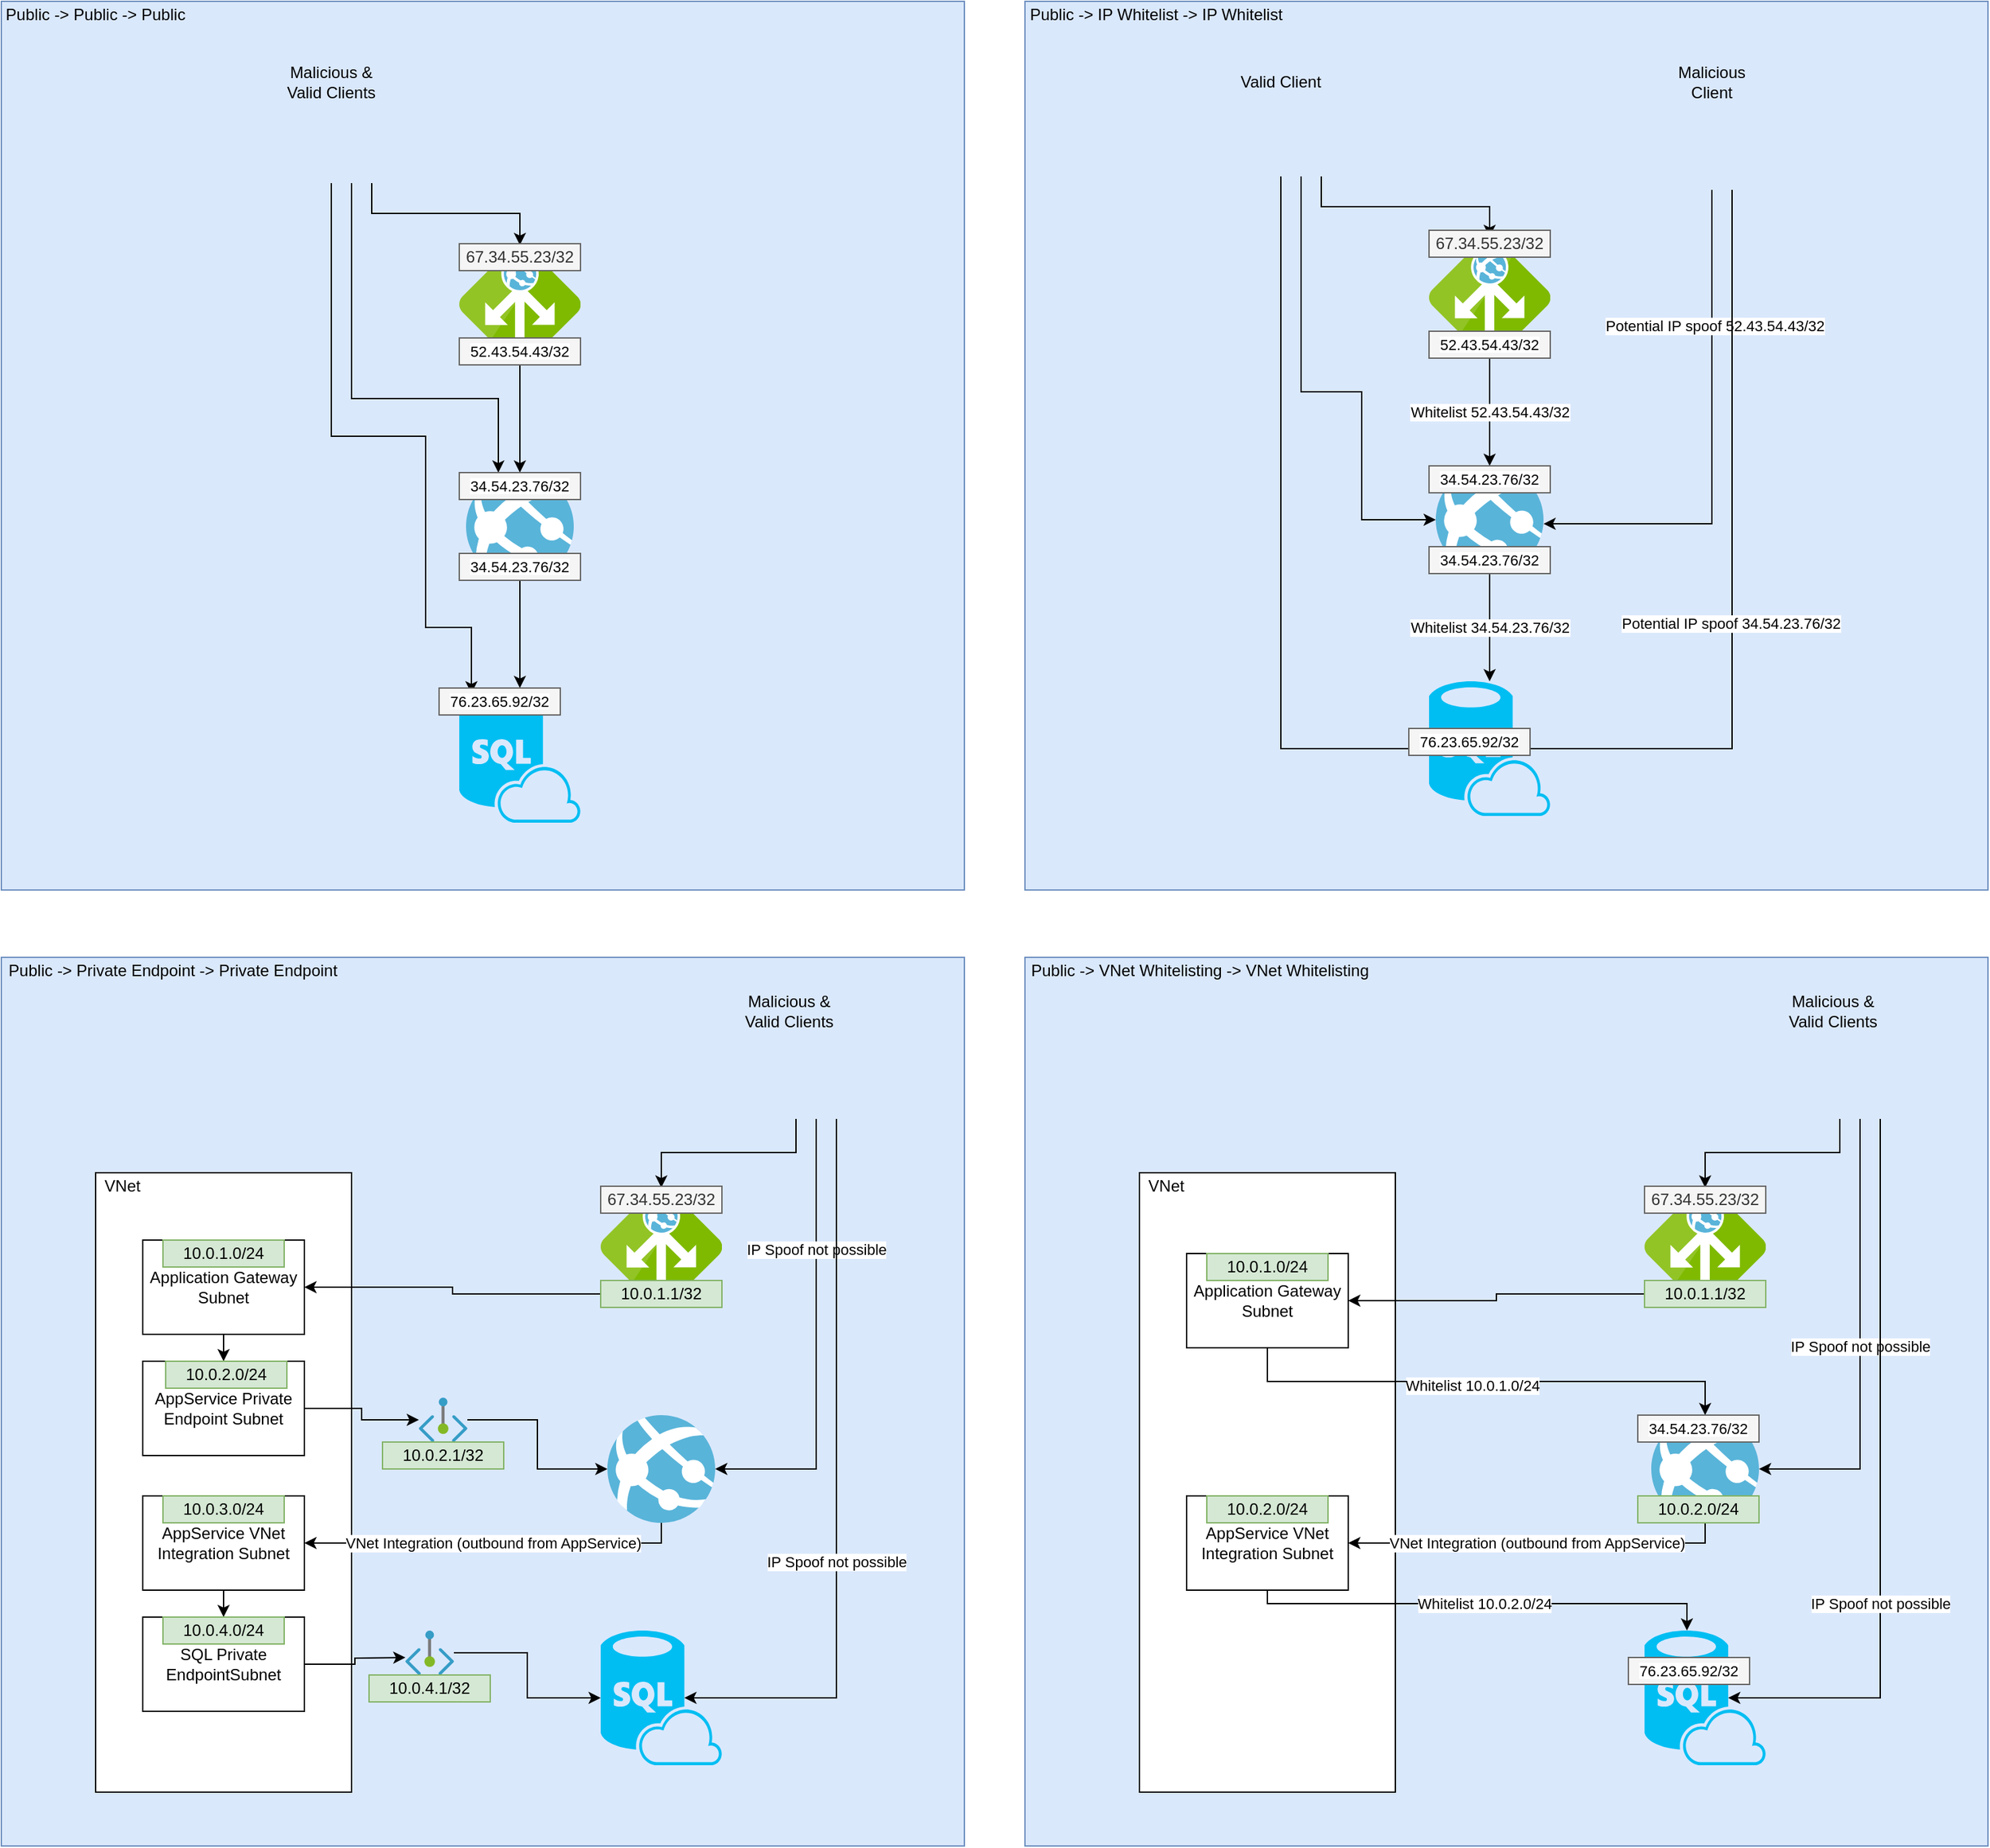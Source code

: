 <mxfile version="14.9.4" type="device"><diagram id="t5SFjWVBK7aVbgwF-3na" name="Page-1"><mxGraphModel dx="1718" dy="888" grid="1" gridSize="10" guides="1" tooltips="1" connect="1" arrows="1" fold="1" page="1" pageScale="1" pageWidth="850" pageHeight="1100" math="0" shadow="0"><root><mxCell id="0"/><mxCell id="1" parent="0"/><mxCell id="CFcQmmXyIunf9TlBARv3-67" value="" style="rounded=0;whiteSpace=wrap;html=1;fillColor=#dae8fc;strokeColor=#6c8ebf;" vertex="1" parent="1"><mxGeometry x="790" y="30" width="715" height="660" as="geometry"/></mxCell><mxCell id="CFcQmmXyIunf9TlBARv3-65" value="" style="rounded=0;whiteSpace=wrap;html=1;fillColor=#dae8fc;strokeColor=#6c8ebf;" vertex="1" parent="1"><mxGeometry x="30" y="30" width="715" height="660" as="geometry"/></mxCell><mxCell id="CFcQmmXyIunf9TlBARv3-64" value="" style="rounded=0;whiteSpace=wrap;html=1;fillColor=#dae8fc;strokeColor=#6c8ebf;" vertex="1" parent="1"><mxGeometry x="30" y="740" width="715" height="660" as="geometry"/></mxCell><mxCell id="CFcQmmXyIunf9TlBARv3-1" value="" style="rounded=0;whiteSpace=wrap;html=1;" vertex="1" parent="1"><mxGeometry x="100" y="900" width="190" height="460" as="geometry"/></mxCell><mxCell id="CFcQmmXyIunf9TlBARv3-2" value="VNet" style="text;html=1;strokeColor=none;fillColor=none;align=center;verticalAlign=middle;whiteSpace=wrap;rounded=0;" vertex="1" parent="1"><mxGeometry x="100" y="900" width="40" height="20" as="geometry"/></mxCell><mxCell id="CFcQmmXyIunf9TlBARv3-89" style="edgeStyle=orthogonalEdgeStyle;rounded=0;orthogonalLoop=1;jettySize=auto;html=1;exitX=0.5;exitY=1;exitDx=0;exitDy=0;entryX=0.5;entryY=0;entryDx=0;entryDy=0;" edge="1" parent="1" source="CFcQmmXyIunf9TlBARv3-3" target="CFcQmmXyIunf9TlBARv3-4"><mxGeometry relative="1" as="geometry"/></mxCell><mxCell id="CFcQmmXyIunf9TlBARv3-3" value="AppService VNet Integration Subnet" style="rounded=0;whiteSpace=wrap;html=1;" vertex="1" parent="1"><mxGeometry x="135" y="1140" width="120" height="70" as="geometry"/></mxCell><mxCell id="CFcQmmXyIunf9TlBARv3-83" value="" style="edgeStyle=orthogonalEdgeStyle;rounded=0;orthogonalLoop=1;jettySize=auto;html=1;" edge="1" parent="1" source="CFcQmmXyIunf9TlBARv3-4"><mxGeometry relative="1" as="geometry"><mxPoint x="330" y="1260" as="targetPoint"/></mxGeometry></mxCell><mxCell id="CFcQmmXyIunf9TlBARv3-4" value="SQL Private EndpointSubnet" style="rounded=0;whiteSpace=wrap;html=1;" vertex="1" parent="1"><mxGeometry x="135" y="1230" width="120" height="70" as="geometry"/></mxCell><mxCell id="CFcQmmXyIunf9TlBARv3-77" value="VNet Integration (outbound from AppService)" style="edgeStyle=orthogonalEdgeStyle;rounded=0;orthogonalLoop=1;jettySize=auto;html=1;entryX=1;entryY=0.5;entryDx=0;entryDy=0;" edge="1" parent="1" source="CFcQmmXyIunf9TlBARv3-5" target="CFcQmmXyIunf9TlBARv3-3"><mxGeometry relative="1" as="geometry"><Array as="points"><mxPoint x="520" y="1175"/></Array></mxGeometry></mxCell><mxCell id="CFcQmmXyIunf9TlBARv3-5" value="" style="aspect=fixed;html=1;points=[];align=center;image;fontSize=12;image=img/lib/mscae/App_Services.svg;" vertex="1" parent="1"><mxGeometry x="480" y="1080" width="80" height="80" as="geometry"/></mxCell><mxCell id="CFcQmmXyIunf9TlBARv3-80" style="edgeStyle=orthogonalEdgeStyle;rounded=0;orthogonalLoop=1;jettySize=auto;html=1;exitX=0.5;exitY=1;exitDx=0;exitDy=0;entryX=0.5;entryY=0;entryDx=0;entryDy=0;" edge="1" parent="1" source="CFcQmmXyIunf9TlBARv3-7" target="CFcQmmXyIunf9TlBARv3-8"><mxGeometry relative="1" as="geometry"/></mxCell><mxCell id="CFcQmmXyIunf9TlBARv3-7" value="Application Gateway Subnet" style="rounded=0;whiteSpace=wrap;html=1;" vertex="1" parent="1"><mxGeometry x="135" y="950" width="120" height="70" as="geometry"/></mxCell><mxCell id="CFcQmmXyIunf9TlBARv3-81" style="edgeStyle=orthogonalEdgeStyle;rounded=0;orthogonalLoop=1;jettySize=auto;html=1;exitX=1;exitY=0.5;exitDx=0;exitDy=0;" edge="1" parent="1" source="CFcQmmXyIunf9TlBARv3-8" target="CFcQmmXyIunf9TlBARv3-68"><mxGeometry relative="1" as="geometry"/></mxCell><mxCell id="CFcQmmXyIunf9TlBARv3-8" value="AppService Private Endpoint Subnet" style="rounded=0;whiteSpace=wrap;html=1;" vertex="1" parent="1"><mxGeometry x="135" y="1040" width="120" height="70" as="geometry"/></mxCell><mxCell id="CFcQmmXyIunf9TlBARv3-9" value="" style="aspect=fixed;html=1;points=[];align=center;image;fontSize=12;image=img/lib/mscae/Application_Gateway.svg;" vertex="1" parent="1"><mxGeometry x="475" y="910" width="90" height="90" as="geometry"/></mxCell><mxCell id="CFcQmmXyIunf9TlBARv3-10" value="" style="verticalLabelPosition=bottom;html=1;verticalAlign=top;align=center;strokeColor=none;fillColor=#00BEF2;shape=mxgraph.azure.sql_database_sql_azure;" vertex="1" parent="1"><mxGeometry x="475" y="1240" width="90" height="100" as="geometry"/></mxCell><mxCell id="CFcQmmXyIunf9TlBARv3-13" value="" style="edgeStyle=orthogonalEdgeStyle;rounded=0;orthogonalLoop=1;jettySize=auto;html=1;" edge="1" parent="1" source="CFcQmmXyIunf9TlBARv3-14" target="CFcQmmXyIunf9TlBARv3-17"><mxGeometry relative="1" as="geometry"/></mxCell><mxCell id="CFcQmmXyIunf9TlBARv3-14" value="" style="aspect=fixed;html=1;points=[];align=center;image;fontSize=12;image=img/lib/mscae/App_Services.svg;" vertex="1" parent="1"><mxGeometry x="375" y="380" width="80" height="80" as="geometry"/></mxCell><mxCell id="CFcQmmXyIunf9TlBARv3-15" value="" style="edgeStyle=orthogonalEdgeStyle;rounded=0;orthogonalLoop=1;jettySize=auto;html=1;" edge="1" parent="1" source="CFcQmmXyIunf9TlBARv3-16" target="CFcQmmXyIunf9TlBARv3-14"><mxGeometry relative="1" as="geometry"/></mxCell><mxCell id="CFcQmmXyIunf9TlBARv3-16" value="" style="aspect=fixed;html=1;points=[];align=center;image;fontSize=12;image=img/lib/mscae/Application_Gateway.svg;" vertex="1" parent="1"><mxGeometry x="370" y="210" width="90" height="90" as="geometry"/></mxCell><mxCell id="CFcQmmXyIunf9TlBARv3-17" value="" style="verticalLabelPosition=bottom;html=1;verticalAlign=top;align=center;strokeColor=none;fillColor=#00BEF2;shape=mxgraph.azure.sql_database_sql_azure;" vertex="1" parent="1"><mxGeometry x="370" y="540" width="90" height="100" as="geometry"/></mxCell><mxCell id="CFcQmmXyIunf9TlBARv3-18" value="Public -&amp;gt; Public -&amp;gt; Public" style="text;html=1;strokeColor=none;fillColor=none;align=center;verticalAlign=middle;whiteSpace=wrap;rounded=0;" vertex="1" parent="1"><mxGeometry x="30" y="30" width="140" height="20" as="geometry"/></mxCell><mxCell id="CFcQmmXyIunf9TlBARv3-19" value="Public -&amp;gt; Private Endpoint -&amp;gt; Private Endpoint" style="text;html=1;strokeColor=none;fillColor=none;align=center;verticalAlign=middle;whiteSpace=wrap;rounded=0;" vertex="1" parent="1"><mxGeometry x="30" y="740" width="255" height="20" as="geometry"/></mxCell><mxCell id="CFcQmmXyIunf9TlBARv3-20" value="Whitelist 34.54.23.76/32" style="edgeStyle=orthogonalEdgeStyle;rounded=0;orthogonalLoop=1;jettySize=auto;html=1;" edge="1" parent="1" source="CFcQmmXyIunf9TlBARv3-21" target="CFcQmmXyIunf9TlBARv3-24"><mxGeometry relative="1" as="geometry"/></mxCell><mxCell id="CFcQmmXyIunf9TlBARv3-21" value="" style="aspect=fixed;html=1;points=[];align=center;image;fontSize=12;image=img/lib/mscae/App_Services.svg;" vertex="1" parent="1"><mxGeometry x="1095" y="375" width="80" height="80" as="geometry"/></mxCell><mxCell id="CFcQmmXyIunf9TlBARv3-22" value="Whitelist 52.43.54.43/32" style="edgeStyle=orthogonalEdgeStyle;rounded=0;orthogonalLoop=1;jettySize=auto;html=1;" edge="1" parent="1" source="CFcQmmXyIunf9TlBARv3-23" target="CFcQmmXyIunf9TlBARv3-21"><mxGeometry relative="1" as="geometry"/></mxCell><mxCell id="CFcQmmXyIunf9TlBARv3-23" value="" style="aspect=fixed;html=1;points=[];align=center;image;fontSize=12;image=img/lib/mscae/Application_Gateway.svg;" vertex="1" parent="1"><mxGeometry x="1090" y="205" width="90" height="90" as="geometry"/></mxCell><mxCell id="CFcQmmXyIunf9TlBARv3-24" value="" style="verticalLabelPosition=bottom;html=1;verticalAlign=top;align=center;strokeColor=none;fillColor=#00BEF2;shape=mxgraph.azure.sql_database_sql_azure;" vertex="1" parent="1"><mxGeometry x="1090" y="535" width="90" height="100" as="geometry"/></mxCell><mxCell id="CFcQmmXyIunf9TlBARv3-25" value="Public -&amp;gt; IP Whitelist -&amp;gt; IP Whitelist" style="text;html=1;strokeColor=none;fillColor=none;align=center;verticalAlign=middle;whiteSpace=wrap;rounded=0;" vertex="1" parent="1"><mxGeometry x="790" y="30" width="195" height="20" as="geometry"/></mxCell><mxCell id="CFcQmmXyIunf9TlBARv3-27" style="edgeStyle=orthogonalEdgeStyle;rounded=0;orthogonalLoop=1;jettySize=auto;html=1;exitX=1;exitY=1;exitDx=0;exitDy=0;entryX=0.5;entryY=0.011;entryDx=0;entryDy=0;entryPerimeter=0;" edge="1" parent="1" source="CFcQmmXyIunf9TlBARv3-26" target="CFcQmmXyIunf9TlBARv3-16"><mxGeometry relative="1" as="geometry"/></mxCell><mxCell id="CFcQmmXyIunf9TlBARv3-28" style="edgeStyle=orthogonalEdgeStyle;rounded=0;orthogonalLoop=1;jettySize=auto;html=1;exitX=0.75;exitY=1;exitDx=0;exitDy=0;entryX=0.3;entryY=0;entryDx=0;entryDy=0;entryPerimeter=0;" edge="1" parent="1" source="CFcQmmXyIunf9TlBARv3-26" target="CFcQmmXyIunf9TlBARv3-14"><mxGeometry relative="1" as="geometry"><Array as="points"><mxPoint x="290" y="325"/><mxPoint x="399" y="325"/></Array></mxGeometry></mxCell><mxCell id="CFcQmmXyIunf9TlBARv3-29" style="edgeStyle=orthogonalEdgeStyle;rounded=0;orthogonalLoop=1;jettySize=auto;html=1;exitX=0.5;exitY=1;exitDx=0;exitDy=0;entryX=0.1;entryY=0.04;entryDx=0;entryDy=0;entryPerimeter=0;" edge="1" parent="1" source="CFcQmmXyIunf9TlBARv3-26" target="CFcQmmXyIunf9TlBARv3-17"><mxGeometry relative="1" as="geometry"><Array as="points"><mxPoint x="275" y="353"/><mxPoint x="345" y="353"/><mxPoint x="345" y="495"/><mxPoint x="379" y="495"/></Array></mxGeometry></mxCell><mxCell id="CFcQmmXyIunf9TlBARv3-26" value="" style="shape=image;html=1;verticalAlign=top;verticalLabelPosition=bottom;labelBackgroundColor=#ffffff;imageAspect=0;aspect=fixed;image=https://cdn2.iconfinder.com/data/icons/picol-vector/32/questionmark-128.png" vertex="1" parent="1"><mxGeometry x="245" y="105" width="60" height="60" as="geometry"/></mxCell><mxCell id="CFcQmmXyIunf9TlBARv3-31" style="edgeStyle=orthogonalEdgeStyle;rounded=0;orthogonalLoop=1;jettySize=auto;html=1;exitX=1;exitY=1;exitDx=0;exitDy=0;" edge="1" parent="1" source="CFcQmmXyIunf9TlBARv3-30" target="CFcQmmXyIunf9TlBARv3-23"><mxGeometry relative="1" as="geometry"/></mxCell><mxCell id="CFcQmmXyIunf9TlBARv3-32" style="edgeStyle=orthogonalEdgeStyle;rounded=0;orthogonalLoop=1;jettySize=auto;html=1;exitX=0.75;exitY=1;exitDx=0;exitDy=0;" edge="1" parent="1" source="CFcQmmXyIunf9TlBARv3-30" target="CFcQmmXyIunf9TlBARv3-21"><mxGeometry relative="1" as="geometry"><Array as="points"><mxPoint x="995" y="320"/><mxPoint x="1040" y="320"/><mxPoint x="1040" y="415"/></Array></mxGeometry></mxCell><mxCell id="CFcQmmXyIunf9TlBARv3-33" style="edgeStyle=orthogonalEdgeStyle;rounded=0;orthogonalLoop=1;jettySize=auto;html=1;exitX=0.5;exitY=1;exitDx=0;exitDy=0;entryX=0;entryY=0.5;entryDx=0;entryDy=0;entryPerimeter=0;" edge="1" parent="1" source="CFcQmmXyIunf9TlBARv3-30" target="CFcQmmXyIunf9TlBARv3-24"><mxGeometry relative="1" as="geometry"/></mxCell><mxCell id="CFcQmmXyIunf9TlBARv3-30" value="" style="shape=image;html=1;verticalAlign=top;verticalLabelPosition=bottom;labelBackgroundColor=#ffffff;imageAspect=0;aspect=fixed;image=https://cdn2.iconfinder.com/data/icons/picol-vector/32/questionmark-128.png" vertex="1" parent="1"><mxGeometry x="950" y="100" width="60" height="60" as="geometry"/></mxCell><mxCell id="CFcQmmXyIunf9TlBARv3-37" value="" style="shape=image;html=1;verticalAlign=top;verticalLabelPosition=bottom;labelBackgroundColor=#ffffff;imageAspect=0;aspect=fixed;image=https://cdn4.iconfinder.com/data/icons/32x32-free-design-icons/32/Delete.png" vertex="1" parent="1"><mxGeometry x="1005" y="305" width="32" height="32" as="geometry"/></mxCell><mxCell id="CFcQmmXyIunf9TlBARv3-38" value="" style="shape=image;html=1;verticalAlign=top;verticalLabelPosition=bottom;labelBackgroundColor=#ffffff;imageAspect=0;aspect=fixed;image=https://cdn4.iconfinder.com/data/icons/32x32-free-design-icons/32/Delete.png" vertex="1" parent="1"><mxGeometry x="1005" y="570" width="32" height="32" as="geometry"/></mxCell><mxCell id="CFcQmmXyIunf9TlBARv3-40" style="edgeStyle=orthogonalEdgeStyle;rounded=0;orthogonalLoop=1;jettySize=auto;html=1;exitX=0.5;exitY=1;exitDx=0;exitDy=0;entryX=1;entryY=0.538;entryDx=0;entryDy=0;entryPerimeter=0;" edge="1" parent="1" source="CFcQmmXyIunf9TlBARv3-39" target="CFcQmmXyIunf9TlBARv3-21"><mxGeometry relative="1" as="geometry"/></mxCell><mxCell id="CFcQmmXyIunf9TlBARv3-41" value="Potential IP spoof 52.43.54.43/32" style="edgeLabel;html=1;align=center;verticalAlign=middle;resizable=0;points=[];" vertex="1" connectable="0" parent="CFcQmmXyIunf9TlBARv3-40"><mxGeometry x="-0.458" y="2" relative="1" as="geometry"><mxPoint as="offset"/></mxGeometry></mxCell><mxCell id="CFcQmmXyIunf9TlBARv3-42" style="edgeStyle=orthogonalEdgeStyle;rounded=0;orthogonalLoop=1;jettySize=auto;html=1;exitX=0.75;exitY=1;exitDx=0;exitDy=0;entryX=0.69;entryY=0.5;entryDx=0;entryDy=0;entryPerimeter=0;" edge="1" parent="1" source="CFcQmmXyIunf9TlBARv3-39" target="CFcQmmXyIunf9TlBARv3-24"><mxGeometry relative="1" as="geometry"><Array as="points"><mxPoint x="1315" y="585"/></Array></mxGeometry></mxCell><mxCell id="CFcQmmXyIunf9TlBARv3-43" value="Potential IP spoof 34.54.23.76/32" style="edgeLabel;html=1;align=center;verticalAlign=middle;resizable=0;points=[];" vertex="1" connectable="0" parent="CFcQmmXyIunf9TlBARv3-42"><mxGeometry x="0.113" y="-1" relative="1" as="geometry"><mxPoint as="offset"/></mxGeometry></mxCell><mxCell id="CFcQmmXyIunf9TlBARv3-39" value="" style="shape=image;html=1;verticalAlign=top;verticalLabelPosition=bottom;labelBackgroundColor=#ffffff;imageAspect=0;aspect=fixed;image=https://cdn2.iconfinder.com/data/icons/picol-vector/32/questionmark-128.png" vertex="1" parent="1"><mxGeometry x="1270" y="110" width="60" height="60" as="geometry"/></mxCell><mxCell id="CFcQmmXyIunf9TlBARv3-44" value="Malicious Client" style="text;html=1;strokeColor=none;fillColor=none;align=center;verticalAlign=middle;whiteSpace=wrap;rounded=0;" vertex="1" parent="1"><mxGeometry x="1265" y="80" width="70" height="20" as="geometry"/></mxCell><mxCell id="CFcQmmXyIunf9TlBARv3-45" value="Valid Client" style="text;html=1;strokeColor=none;fillColor=none;align=center;verticalAlign=middle;whiteSpace=wrap;rounded=0;" vertex="1" parent="1"><mxGeometry x="945" y="80" width="70" height="20" as="geometry"/></mxCell><mxCell id="CFcQmmXyIunf9TlBARv3-46" value="Malicious &amp;amp; Valid Clients" style="text;html=1;strokeColor=none;fillColor=none;align=center;verticalAlign=middle;whiteSpace=wrap;rounded=0;" vertex="1" parent="1"><mxGeometry x="240" y="80" width="70" height="20" as="geometry"/></mxCell><mxCell id="CFcQmmXyIunf9TlBARv3-49" style="edgeStyle=orthogonalEdgeStyle;rounded=0;orthogonalLoop=1;jettySize=auto;html=1;exitX=0.5;exitY=1;exitDx=0;exitDy=0;entryX=0.5;entryY=0.011;entryDx=0;entryDy=0;entryPerimeter=0;" edge="1" parent="1" source="CFcQmmXyIunf9TlBARv3-47" target="CFcQmmXyIunf9TlBARv3-9"><mxGeometry relative="1" as="geometry"/></mxCell><mxCell id="CFcQmmXyIunf9TlBARv3-85" style="edgeStyle=orthogonalEdgeStyle;rounded=0;orthogonalLoop=1;jettySize=auto;html=1;exitX=0.75;exitY=1;exitDx=0;exitDy=0;" edge="1" parent="1" source="CFcQmmXyIunf9TlBARv3-47" target="CFcQmmXyIunf9TlBARv3-5"><mxGeometry relative="1" as="geometry"><Array as="points"><mxPoint x="635" y="1120"/></Array></mxGeometry></mxCell><mxCell id="CFcQmmXyIunf9TlBARv3-133" value="IP Spoof not possible" style="edgeLabel;html=1;align=center;verticalAlign=middle;resizable=0;points=[];" vertex="1" connectable="0" parent="CFcQmmXyIunf9TlBARv3-85"><mxGeometry x="-0.421" relative="1" as="geometry"><mxPoint as="offset"/></mxGeometry></mxCell><mxCell id="CFcQmmXyIunf9TlBARv3-87" style="edgeStyle=orthogonalEdgeStyle;rounded=0;orthogonalLoop=1;jettySize=auto;html=1;exitX=1;exitY=1;exitDx=0;exitDy=0;entryX=0.69;entryY=0.5;entryDx=0;entryDy=0;entryPerimeter=0;" edge="1" parent="1" source="CFcQmmXyIunf9TlBARv3-47" target="CFcQmmXyIunf9TlBARv3-10"><mxGeometry relative="1" as="geometry"><Array as="points"><mxPoint x="650" y="1290"/></Array></mxGeometry></mxCell><mxCell id="CFcQmmXyIunf9TlBARv3-134" value="IP Spoof not possible" style="edgeLabel;html=1;align=center;verticalAlign=middle;resizable=0;points=[];" vertex="1" connectable="0" parent="CFcQmmXyIunf9TlBARv3-87"><mxGeometry x="0.212" relative="1" as="geometry"><mxPoint as="offset"/></mxGeometry></mxCell><mxCell id="CFcQmmXyIunf9TlBARv3-47" value="&lt;br&gt;" style="shape=image;html=1;verticalAlign=top;verticalLabelPosition=bottom;labelBackgroundColor=#ffffff;imageAspect=0;aspect=fixed;image=https://cdn2.iconfinder.com/data/icons/picol-vector/32/questionmark-128.png" vertex="1" parent="1"><mxGeometry x="590" y="800" width="60" height="60" as="geometry"/></mxCell><mxCell id="CFcQmmXyIunf9TlBARv3-48" value="Malicious &amp;amp; Valid Clients" style="text;html=1;strokeColor=none;fillColor=none;align=center;verticalAlign=middle;whiteSpace=wrap;rounded=0;" vertex="1" parent="1"><mxGeometry x="580" y="770" width="70" height="20" as="geometry"/></mxCell><mxCell id="CFcQmmXyIunf9TlBARv3-50" value="&#10;&#10;&lt;span style=&quot;color: rgb(0, 0, 0); font-family: helvetica; font-size: 11px; font-style: normal; font-weight: 400; letter-spacing: normal; text-align: center; text-indent: 0px; text-transform: none; word-spacing: 0px; background-color: rgb(255, 255, 255); display: inline; float: none;&quot;&gt;52.43.54.43/32&lt;/span&gt;&#10;&#10;" style="text;html=1;strokeColor=#666666;fillColor=#f5f5f5;align=center;verticalAlign=middle;whiteSpace=wrap;rounded=0;fontColor=#333333;" vertex="1" parent="1"><mxGeometry x="1090" y="275" width="90" height="20" as="geometry"/></mxCell><mxCell id="CFcQmmXyIunf9TlBARv3-52" value="67.34.55.23/32" style="text;html=1;align=center;verticalAlign=middle;whiteSpace=wrap;rounded=0;fillColor=#f5f5f5;strokeColor=#666666;fontColor=#333333;" vertex="1" parent="1"><mxGeometry x="1090" y="200" width="90" height="20" as="geometry"/></mxCell><mxCell id="CFcQmmXyIunf9TlBARv3-53" value="&lt;span style=&quot;color: rgb(0 , 0 , 0) ; font-size: 11px ; background-color: rgb(255 , 255 , 255)&quot;&gt;34.54.23.76/32&lt;/span&gt;" style="text;html=1;strokeColor=#666666;fillColor=#f5f5f5;align=center;verticalAlign=middle;whiteSpace=wrap;rounded=0;fontColor=#333333;" vertex="1" parent="1"><mxGeometry x="1090" y="375" width="90" height="20" as="geometry"/></mxCell><mxCell id="CFcQmmXyIunf9TlBARv3-54" value="67.34.55.23/32" style="text;html=1;align=center;verticalAlign=middle;whiteSpace=wrap;rounded=0;fillColor=#f5f5f5;strokeColor=#666666;fontColor=#333333;" vertex="1" parent="1"><mxGeometry x="475" y="910" width="90" height="20" as="geometry"/></mxCell><mxCell id="CFcQmmXyIunf9TlBARv3-55" value="67.34.55.23/32" style="text;html=1;align=center;verticalAlign=middle;whiteSpace=wrap;rounded=0;fillColor=#f5f5f5;strokeColor=#666666;fontColor=#333333;" vertex="1" parent="1"><mxGeometry x="370" y="210" width="90" height="20" as="geometry"/></mxCell><mxCell id="CFcQmmXyIunf9TlBARv3-56" value="&#10;&#10;&lt;span style=&quot;color: rgb(0, 0, 0); font-family: helvetica; font-size: 11px; font-style: normal; font-weight: 400; letter-spacing: normal; text-align: center; text-indent: 0px; text-transform: none; word-spacing: 0px; background-color: rgb(255, 255, 255); display: inline; float: none;&quot;&gt;52.43.54.43/32&lt;/span&gt;&#10;&#10;" style="text;html=1;strokeColor=#666666;fillColor=#f5f5f5;align=center;verticalAlign=middle;whiteSpace=wrap;rounded=0;fontColor=#333333;" vertex="1" parent="1"><mxGeometry x="370" y="280" width="90" height="20" as="geometry"/></mxCell><mxCell id="CFcQmmXyIunf9TlBARv3-57" value="&lt;span style=&quot;color: rgb(0 , 0 , 0) ; font-size: 11px ; background-color: rgb(255 , 255 , 255)&quot;&gt;34.54.23.76/32&lt;/span&gt;" style="text;html=1;strokeColor=#666666;fillColor=#f5f5f5;align=center;verticalAlign=middle;whiteSpace=wrap;rounded=0;fontColor=#333333;" vertex="1" parent="1"><mxGeometry x="370" y="380" width="90" height="20" as="geometry"/></mxCell><mxCell id="CFcQmmXyIunf9TlBARv3-58" value="&lt;span style=&quot;color: rgb(0 , 0 , 0) ; font-size: 11px ; background-color: rgb(255 , 255 , 255)&quot;&gt;76.23.65.92/32&lt;/span&gt;" style="text;html=1;strokeColor=#666666;fillColor=#f5f5f5;align=center;verticalAlign=middle;whiteSpace=wrap;rounded=0;fontColor=#333333;" vertex="1" parent="1"><mxGeometry x="1075" y="570" width="90" height="20" as="geometry"/></mxCell><mxCell id="CFcQmmXyIunf9TlBARv3-59" value="&lt;span style=&quot;color: rgb(0 , 0 , 0) ; font-size: 11px ; background-color: rgb(255 , 255 , 255)&quot;&gt;76.23.65.92/32&lt;/span&gt;" style="text;html=1;strokeColor=#666666;fillColor=#f5f5f5;align=center;verticalAlign=middle;whiteSpace=wrap;rounded=0;fontColor=#333333;" vertex="1" parent="1"><mxGeometry x="355" y="540" width="90" height="20" as="geometry"/></mxCell><mxCell id="CFcQmmXyIunf9TlBARv3-60" value="&lt;span style=&quot;color: rgb(0 , 0 , 0) ; font-size: 11px ; background-color: rgb(255 , 255 , 255)&quot;&gt;34.54.23.76/32&lt;/span&gt;" style="text;html=1;strokeColor=#666666;fillColor=#f5f5f5;align=center;verticalAlign=middle;whiteSpace=wrap;rounded=0;fontColor=#333333;" vertex="1" parent="1"><mxGeometry x="370" y="440" width="90" height="20" as="geometry"/></mxCell><mxCell id="CFcQmmXyIunf9TlBARv3-61" value="&lt;span style=&quot;color: rgb(0 , 0 , 0) ; font-size: 11px ; background-color: rgb(255 , 255 , 255)&quot;&gt;34.54.23.76/32&lt;/span&gt;" style="text;html=1;strokeColor=#666666;fillColor=#f5f5f5;align=center;verticalAlign=middle;whiteSpace=wrap;rounded=0;fontColor=#333333;" vertex="1" parent="1"><mxGeometry x="1090" y="435" width="90" height="20" as="geometry"/></mxCell><mxCell id="CFcQmmXyIunf9TlBARv3-82" value="" style="edgeStyle=orthogonalEdgeStyle;rounded=0;orthogonalLoop=1;jettySize=auto;html=1;" edge="1" parent="1" source="CFcQmmXyIunf9TlBARv3-68" target="CFcQmmXyIunf9TlBARv3-5"><mxGeometry relative="1" as="geometry"/></mxCell><mxCell id="CFcQmmXyIunf9TlBARv3-68" value="" style="aspect=fixed;html=1;points=[];align=center;image;fontSize=12;image=img/lib/azure2/networking/Private_Endpoint.svg;" vertex="1" parent="1"><mxGeometry x="340" y="1067" width="36" height="33" as="geometry"/></mxCell><mxCell id="CFcQmmXyIunf9TlBARv3-84" value="" style="edgeStyle=orthogonalEdgeStyle;rounded=0;orthogonalLoop=1;jettySize=auto;html=1;" edge="1" parent="1" source="CFcQmmXyIunf9TlBARv3-71" target="CFcQmmXyIunf9TlBARv3-10"><mxGeometry relative="1" as="geometry"/></mxCell><mxCell id="CFcQmmXyIunf9TlBARv3-71" value="" style="aspect=fixed;html=1;points=[];align=center;image;fontSize=12;image=img/lib/azure2/networking/Private_Endpoint.svg;" vertex="1" parent="1"><mxGeometry x="330" y="1240" width="36" height="33" as="geometry"/></mxCell><mxCell id="CFcQmmXyIunf9TlBARv3-79" value="" style="edgeStyle=orthogonalEdgeStyle;rounded=0;orthogonalLoop=1;jettySize=auto;html=1;entryX=1;entryY=0.5;entryDx=0;entryDy=0;" edge="1" parent="1" source="CFcQmmXyIunf9TlBARv3-74" target="CFcQmmXyIunf9TlBARv3-7"><mxGeometry relative="1" as="geometry"/></mxCell><mxCell id="CFcQmmXyIunf9TlBARv3-74" value="10.0.1.1/32" style="text;html=1;align=center;verticalAlign=middle;whiteSpace=wrap;rounded=0;fillColor=#d5e8d4;strokeColor=#82b366;" vertex="1" parent="1"><mxGeometry x="475" y="980" width="90" height="20" as="geometry"/></mxCell><mxCell id="CFcQmmXyIunf9TlBARv3-75" value="10.0.2.1/32" style="text;html=1;align=center;verticalAlign=middle;whiteSpace=wrap;rounded=0;fillColor=#d5e8d4;strokeColor=#82b366;" vertex="1" parent="1"><mxGeometry x="313" y="1100" width="90" height="20" as="geometry"/></mxCell><mxCell id="CFcQmmXyIunf9TlBARv3-76" value="10.0.4.1/32" style="text;html=1;align=center;verticalAlign=middle;whiteSpace=wrap;rounded=0;fillColor=#d5e8d4;strokeColor=#82b366;" vertex="1" parent="1"><mxGeometry x="303" y="1273" width="90" height="20" as="geometry"/></mxCell><mxCell id="CFcQmmXyIunf9TlBARv3-78" value="10.0.3.0/24" style="text;html=1;align=center;verticalAlign=middle;whiteSpace=wrap;rounded=0;fillColor=#d5e8d4;strokeColor=#82b366;" vertex="1" parent="1"><mxGeometry x="150" y="1140" width="90" height="20" as="geometry"/></mxCell><mxCell id="CFcQmmXyIunf9TlBARv3-86" value="" style="shape=image;html=1;verticalAlign=top;verticalLabelPosition=bottom;labelBackgroundColor=#ffffff;imageAspect=0;aspect=fixed;image=https://cdn4.iconfinder.com/data/icons/32x32-free-design-icons/32/Delete.png" vertex="1" parent="1"><mxGeometry x="587" y="1104" width="32" height="32" as="geometry"/></mxCell><mxCell id="CFcQmmXyIunf9TlBARv3-88" value="" style="shape=image;html=1;verticalAlign=top;verticalLabelPosition=bottom;labelBackgroundColor=#ffffff;imageAspect=0;aspect=fixed;image=https://cdn4.iconfinder.com/data/icons/32x32-free-design-icons/32/Delete.png" vertex="1" parent="1"><mxGeometry x="580" y="1274" width="32" height="32" as="geometry"/></mxCell><mxCell id="CFcQmmXyIunf9TlBARv3-90" value="" style="rounded=0;whiteSpace=wrap;html=1;fillColor=#dae8fc;strokeColor=#6c8ebf;" vertex="1" parent="1"><mxGeometry x="790" y="740" width="715" height="660" as="geometry"/></mxCell><mxCell id="CFcQmmXyIunf9TlBARv3-91" value="" style="rounded=0;whiteSpace=wrap;html=1;" vertex="1" parent="1"><mxGeometry x="875" y="900" width="190" height="460" as="geometry"/></mxCell><mxCell id="CFcQmmXyIunf9TlBARv3-92" value="VNet" style="text;html=1;strokeColor=none;fillColor=none;align=center;verticalAlign=middle;whiteSpace=wrap;rounded=0;" vertex="1" parent="1"><mxGeometry x="875" y="900" width="40" height="20" as="geometry"/></mxCell><mxCell id="CFcQmmXyIunf9TlBARv3-130" value="Whitelist 10.0.2.0/24" style="edgeStyle=orthogonalEdgeStyle;rounded=0;orthogonalLoop=1;jettySize=auto;html=1;exitX=0.5;exitY=1;exitDx=0;exitDy=0;entryX=0.35;entryY=0;entryDx=0;entryDy=0;entryPerimeter=0;" edge="1" parent="1" source="CFcQmmXyIunf9TlBARv3-94" target="CFcQmmXyIunf9TlBARv3-104"><mxGeometry relative="1" as="geometry"><Array as="points"><mxPoint x="970" y="1220"/><mxPoint x="1282" y="1220"/></Array></mxGeometry></mxCell><mxCell id="CFcQmmXyIunf9TlBARv3-94" value="AppService VNet Integration Subnet" style="rounded=0;whiteSpace=wrap;html=1;" vertex="1" parent="1"><mxGeometry x="910" y="1140" width="120" height="70" as="geometry"/></mxCell><mxCell id="CFcQmmXyIunf9TlBARv3-97" value="VNet Integration (outbound from AppService)" style="edgeStyle=orthogonalEdgeStyle;rounded=0;orthogonalLoop=1;jettySize=auto;html=1;entryX=1;entryY=0.5;entryDx=0;entryDy=0;" edge="1" parent="1" source="CFcQmmXyIunf9TlBARv3-98" target="CFcQmmXyIunf9TlBARv3-94"><mxGeometry relative="1" as="geometry"><Array as="points"><mxPoint x="1295" y="1175"/></Array></mxGeometry></mxCell><mxCell id="CFcQmmXyIunf9TlBARv3-98" value="" style="aspect=fixed;html=1;points=[];align=center;image;fontSize=12;image=img/lib/mscae/App_Services.svg;" vertex="1" parent="1"><mxGeometry x="1255" y="1080" width="80" height="80" as="geometry"/></mxCell><mxCell id="CFcQmmXyIunf9TlBARv3-123" style="edgeStyle=orthogonalEdgeStyle;rounded=0;orthogonalLoop=1;jettySize=auto;html=1;exitX=0.5;exitY=1;exitDx=0;exitDy=0;" edge="1" parent="1" source="CFcQmmXyIunf9TlBARv3-100" target="CFcQmmXyIunf9TlBARv3-98"><mxGeometry relative="1" as="geometry"/></mxCell><mxCell id="CFcQmmXyIunf9TlBARv3-125" value="Whitelist 10.0.1.0/24" style="edgeLabel;html=1;align=center;verticalAlign=middle;resizable=0;points=[];" vertex="1" connectable="0" parent="CFcQmmXyIunf9TlBARv3-123"><mxGeometry x="-0.06" y="-3" relative="1" as="geometry"><mxPoint as="offset"/></mxGeometry></mxCell><mxCell id="CFcQmmXyIunf9TlBARv3-100" value="Application Gateway Subnet" style="rounded=0;whiteSpace=wrap;html=1;" vertex="1" parent="1"><mxGeometry x="910" y="960" width="120" height="70" as="geometry"/></mxCell><mxCell id="CFcQmmXyIunf9TlBARv3-103" value="" style="aspect=fixed;html=1;points=[];align=center;image;fontSize=12;image=img/lib/mscae/Application_Gateway.svg;" vertex="1" parent="1"><mxGeometry x="1250" y="910" width="90" height="90" as="geometry"/></mxCell><mxCell id="CFcQmmXyIunf9TlBARv3-104" value="" style="verticalLabelPosition=bottom;html=1;verticalAlign=top;align=center;strokeColor=none;fillColor=#00BEF2;shape=mxgraph.azure.sql_database_sql_azure;" vertex="1" parent="1"><mxGeometry x="1250" y="1240" width="90" height="100" as="geometry"/></mxCell><mxCell id="CFcQmmXyIunf9TlBARv3-105" value="Public -&amp;gt; VNet Whitelisting -&amp;gt; VNet Whitelisting&lt;br&gt;" style="text;html=1;strokeColor=none;fillColor=none;align=center;verticalAlign=middle;whiteSpace=wrap;rounded=0;" vertex="1" parent="1"><mxGeometry x="790" y="740" width="260" height="20" as="geometry"/></mxCell><mxCell id="CFcQmmXyIunf9TlBARv3-106" style="edgeStyle=orthogonalEdgeStyle;rounded=0;orthogonalLoop=1;jettySize=auto;html=1;exitX=0.5;exitY=1;exitDx=0;exitDy=0;entryX=0.5;entryY=0.011;entryDx=0;entryDy=0;entryPerimeter=0;" edge="1" parent="1" source="CFcQmmXyIunf9TlBARv3-109" target="CFcQmmXyIunf9TlBARv3-103"><mxGeometry relative="1" as="geometry"/></mxCell><mxCell id="CFcQmmXyIunf9TlBARv3-107" style="edgeStyle=orthogonalEdgeStyle;rounded=0;orthogonalLoop=1;jettySize=auto;html=1;exitX=0.75;exitY=1;exitDx=0;exitDy=0;" edge="1" parent="1" source="CFcQmmXyIunf9TlBARv3-109" target="CFcQmmXyIunf9TlBARv3-98"><mxGeometry relative="1" as="geometry"><Array as="points"><mxPoint x="1410" y="1120"/></Array></mxGeometry></mxCell><mxCell id="CFcQmmXyIunf9TlBARv3-132" value="IP Spoof not possible" style="edgeLabel;html=1;align=center;verticalAlign=middle;resizable=0;points=[];" vertex="1" connectable="0" parent="CFcQmmXyIunf9TlBARv3-107"><mxGeometry x="0.009" relative="1" as="geometry"><mxPoint as="offset"/></mxGeometry></mxCell><mxCell id="CFcQmmXyIunf9TlBARv3-108" value="IP Spoof not possible" style="edgeStyle=orthogonalEdgeStyle;rounded=0;orthogonalLoop=1;jettySize=auto;html=1;exitX=1;exitY=1;exitDx=0;exitDy=0;entryX=0.69;entryY=0.5;entryDx=0;entryDy=0;entryPerimeter=0;" edge="1" parent="1" source="CFcQmmXyIunf9TlBARv3-109" target="CFcQmmXyIunf9TlBARv3-104"><mxGeometry x="0.326" relative="1" as="geometry"><Array as="points"><mxPoint x="1425" y="1290"/></Array><mxPoint as="offset"/></mxGeometry></mxCell><mxCell id="CFcQmmXyIunf9TlBARv3-109" value="&lt;br&gt;" style="shape=image;html=1;verticalAlign=top;verticalLabelPosition=bottom;labelBackgroundColor=#ffffff;imageAspect=0;aspect=fixed;image=https://cdn2.iconfinder.com/data/icons/picol-vector/32/questionmark-128.png" vertex="1" parent="1"><mxGeometry x="1365" y="800" width="60" height="60" as="geometry"/></mxCell><mxCell id="CFcQmmXyIunf9TlBARv3-110" value="Malicious &amp;amp; Valid Clients" style="text;html=1;strokeColor=none;fillColor=none;align=center;verticalAlign=middle;whiteSpace=wrap;rounded=0;" vertex="1" parent="1"><mxGeometry x="1355" y="770" width="70" height="20" as="geometry"/></mxCell><mxCell id="CFcQmmXyIunf9TlBARv3-111" value="67.34.55.23/32" style="text;html=1;align=center;verticalAlign=middle;whiteSpace=wrap;rounded=0;fillColor=#f5f5f5;strokeColor=#666666;fontColor=#333333;" vertex="1" parent="1"><mxGeometry x="1250" y="910" width="90" height="20" as="geometry"/></mxCell><mxCell id="CFcQmmXyIunf9TlBARv3-116" value="" style="edgeStyle=orthogonalEdgeStyle;rounded=0;orthogonalLoop=1;jettySize=auto;html=1;entryX=1;entryY=0.5;entryDx=0;entryDy=0;" edge="1" parent="1" source="CFcQmmXyIunf9TlBARv3-117" target="CFcQmmXyIunf9TlBARv3-100"><mxGeometry relative="1" as="geometry"/></mxCell><mxCell id="CFcQmmXyIunf9TlBARv3-117" value="10.0.1.1/32" style="text;html=1;align=center;verticalAlign=middle;whiteSpace=wrap;rounded=0;fillColor=#d5e8d4;strokeColor=#82b366;" vertex="1" parent="1"><mxGeometry x="1250" y="980" width="90" height="20" as="geometry"/></mxCell><mxCell id="CFcQmmXyIunf9TlBARv3-120" value="10.0.2.0/24" style="text;html=1;align=center;verticalAlign=middle;whiteSpace=wrap;rounded=0;fillColor=#d5e8d4;strokeColor=#82b366;" vertex="1" parent="1"><mxGeometry x="925" y="1140" width="90" height="20" as="geometry"/></mxCell><mxCell id="CFcQmmXyIunf9TlBARv3-121" value="" style="shape=image;html=1;verticalAlign=top;verticalLabelPosition=bottom;labelBackgroundColor=#ffffff;imageAspect=0;aspect=fixed;image=https://cdn4.iconfinder.com/data/icons/32x32-free-design-icons/32/Delete.png" vertex="1" parent="1"><mxGeometry x="1362" y="1104" width="32" height="32" as="geometry"/></mxCell><mxCell id="CFcQmmXyIunf9TlBARv3-122" value="" style="shape=image;html=1;verticalAlign=top;verticalLabelPosition=bottom;labelBackgroundColor=#ffffff;imageAspect=0;aspect=fixed;image=https://cdn4.iconfinder.com/data/icons/32x32-free-design-icons/32/Delete.png" vertex="1" parent="1"><mxGeometry x="1355" y="1274" width="32" height="32" as="geometry"/></mxCell><mxCell id="CFcQmmXyIunf9TlBARv3-124" value="&lt;span style=&quot;color: rgb(0 , 0 , 0) ; font-size: 11px ; background-color: rgb(255 , 255 , 255)&quot;&gt;34.54.23.76/32&lt;/span&gt;" style="text;html=1;strokeColor=#666666;fillColor=#f5f5f5;align=center;verticalAlign=middle;whiteSpace=wrap;rounded=0;fontColor=#333333;" vertex="1" parent="1"><mxGeometry x="1245" y="1080" width="90" height="20" as="geometry"/></mxCell><mxCell id="CFcQmmXyIunf9TlBARv3-126" value="10.0.1.0/24" style="text;html=1;align=center;verticalAlign=middle;whiteSpace=wrap;rounded=0;fillColor=#d5e8d4;strokeColor=#82b366;" vertex="1" parent="1"><mxGeometry x="150" y="950" width="90" height="20" as="geometry"/></mxCell><mxCell id="CFcQmmXyIunf9TlBARv3-127" value="10.0.2.0/24" style="text;html=1;align=center;verticalAlign=middle;whiteSpace=wrap;rounded=0;fillColor=#d5e8d4;strokeColor=#82b366;" vertex="1" parent="1"><mxGeometry x="152" y="1040" width="90" height="20" as="geometry"/></mxCell><mxCell id="CFcQmmXyIunf9TlBARv3-128" value="10.0.4.0/24" style="text;html=1;align=center;verticalAlign=middle;whiteSpace=wrap;rounded=0;fillColor=#d5e8d4;strokeColor=#82b366;" vertex="1" parent="1"><mxGeometry x="150" y="1230" width="90" height="20" as="geometry"/></mxCell><mxCell id="CFcQmmXyIunf9TlBARv3-129" value="10.0.1.0/24" style="text;html=1;align=center;verticalAlign=middle;whiteSpace=wrap;rounded=0;fillColor=#d5e8d4;strokeColor=#82b366;" vertex="1" parent="1"><mxGeometry x="925" y="960" width="90" height="20" as="geometry"/></mxCell><mxCell id="CFcQmmXyIunf9TlBARv3-131" value="&lt;span style=&quot;color: rgb(0 , 0 , 0) ; font-size: 11px ; background-color: rgb(255 , 255 , 255)&quot;&gt;76.23.65.92/32&lt;/span&gt;" style="text;html=1;strokeColor=#666666;fillColor=#f5f5f5;align=center;verticalAlign=middle;whiteSpace=wrap;rounded=0;fontColor=#333333;" vertex="1" parent="1"><mxGeometry x="1238" y="1260" width="90" height="20" as="geometry"/></mxCell><mxCell id="CFcQmmXyIunf9TlBARv3-135" value="10.0.2.0/24" style="text;html=1;align=center;verticalAlign=middle;whiteSpace=wrap;rounded=0;fillColor=#d5e8d4;strokeColor=#82b366;" vertex="1" parent="1"><mxGeometry x="1245" y="1140" width="90" height="20" as="geometry"/></mxCell></root></mxGraphModel></diagram></mxfile>